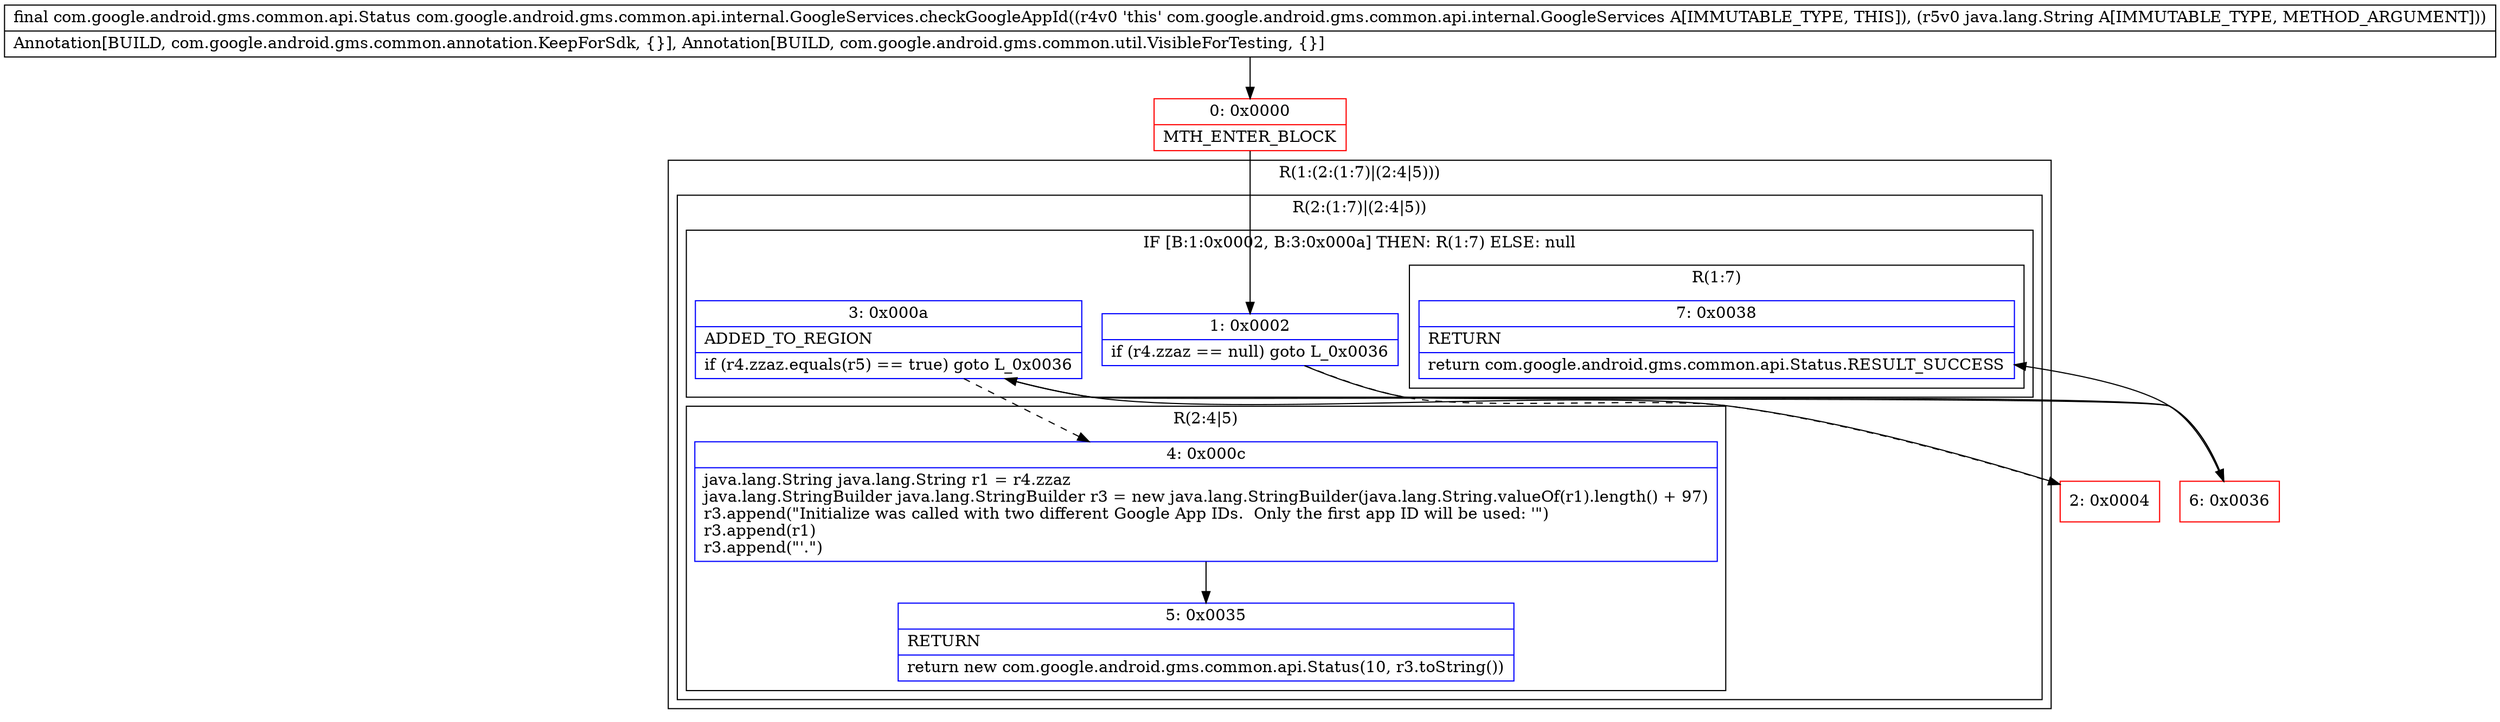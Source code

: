 digraph "CFG forcom.google.android.gms.common.api.internal.GoogleServices.checkGoogleAppId(Ljava\/lang\/String;)Lcom\/google\/android\/gms\/common\/api\/Status;" {
subgraph cluster_Region_1133589736 {
label = "R(1:(2:(1:7)|(2:4|5)))";
node [shape=record,color=blue];
subgraph cluster_Region_422330665 {
label = "R(2:(1:7)|(2:4|5))";
node [shape=record,color=blue];
subgraph cluster_IfRegion_511390774 {
label = "IF [B:1:0x0002, B:3:0x000a] THEN: R(1:7) ELSE: null";
node [shape=record,color=blue];
Node_1 [shape=record,label="{1\:\ 0x0002|if (r4.zzaz == null) goto L_0x0036\l}"];
Node_3 [shape=record,label="{3\:\ 0x000a|ADDED_TO_REGION\l|if (r4.zzaz.equals(r5) == true) goto L_0x0036\l}"];
subgraph cluster_Region_798373812 {
label = "R(1:7)";
node [shape=record,color=blue];
Node_7 [shape=record,label="{7\:\ 0x0038|RETURN\l|return com.google.android.gms.common.api.Status.RESULT_SUCCESS\l}"];
}
}
subgraph cluster_Region_1683002776 {
label = "R(2:4|5)";
node [shape=record,color=blue];
Node_4 [shape=record,label="{4\:\ 0x000c|java.lang.String java.lang.String r1 = r4.zzaz\ljava.lang.StringBuilder java.lang.StringBuilder r3 = new java.lang.StringBuilder(java.lang.String.valueOf(r1).length() + 97)\lr3.append(\"Initialize was called with two different Google App IDs.  Only the first app ID will be used: '\")\lr3.append(r1)\lr3.append(\"'.\")\l}"];
Node_5 [shape=record,label="{5\:\ 0x0035|RETURN\l|return new com.google.android.gms.common.api.Status(10, r3.toString())\l}"];
}
}
}
Node_0 [shape=record,color=red,label="{0\:\ 0x0000|MTH_ENTER_BLOCK\l}"];
Node_2 [shape=record,color=red,label="{2\:\ 0x0004}"];
Node_6 [shape=record,color=red,label="{6\:\ 0x0036}"];
MethodNode[shape=record,label="{final com.google.android.gms.common.api.Status com.google.android.gms.common.api.internal.GoogleServices.checkGoogleAppId((r4v0 'this' com.google.android.gms.common.api.internal.GoogleServices A[IMMUTABLE_TYPE, THIS]), (r5v0 java.lang.String A[IMMUTABLE_TYPE, METHOD_ARGUMENT]))  | Annotation[BUILD, com.google.android.gms.common.annotation.KeepForSdk, \{\}], Annotation[BUILD, com.google.android.gms.common.util.VisibleForTesting, \{\}]\l}"];
MethodNode -> Node_0;
Node_1 -> Node_2[style=dashed];
Node_1 -> Node_6;
Node_3 -> Node_4[style=dashed];
Node_3 -> Node_6;
Node_4 -> Node_5;
Node_0 -> Node_1;
Node_2 -> Node_3;
Node_6 -> Node_7;
}

